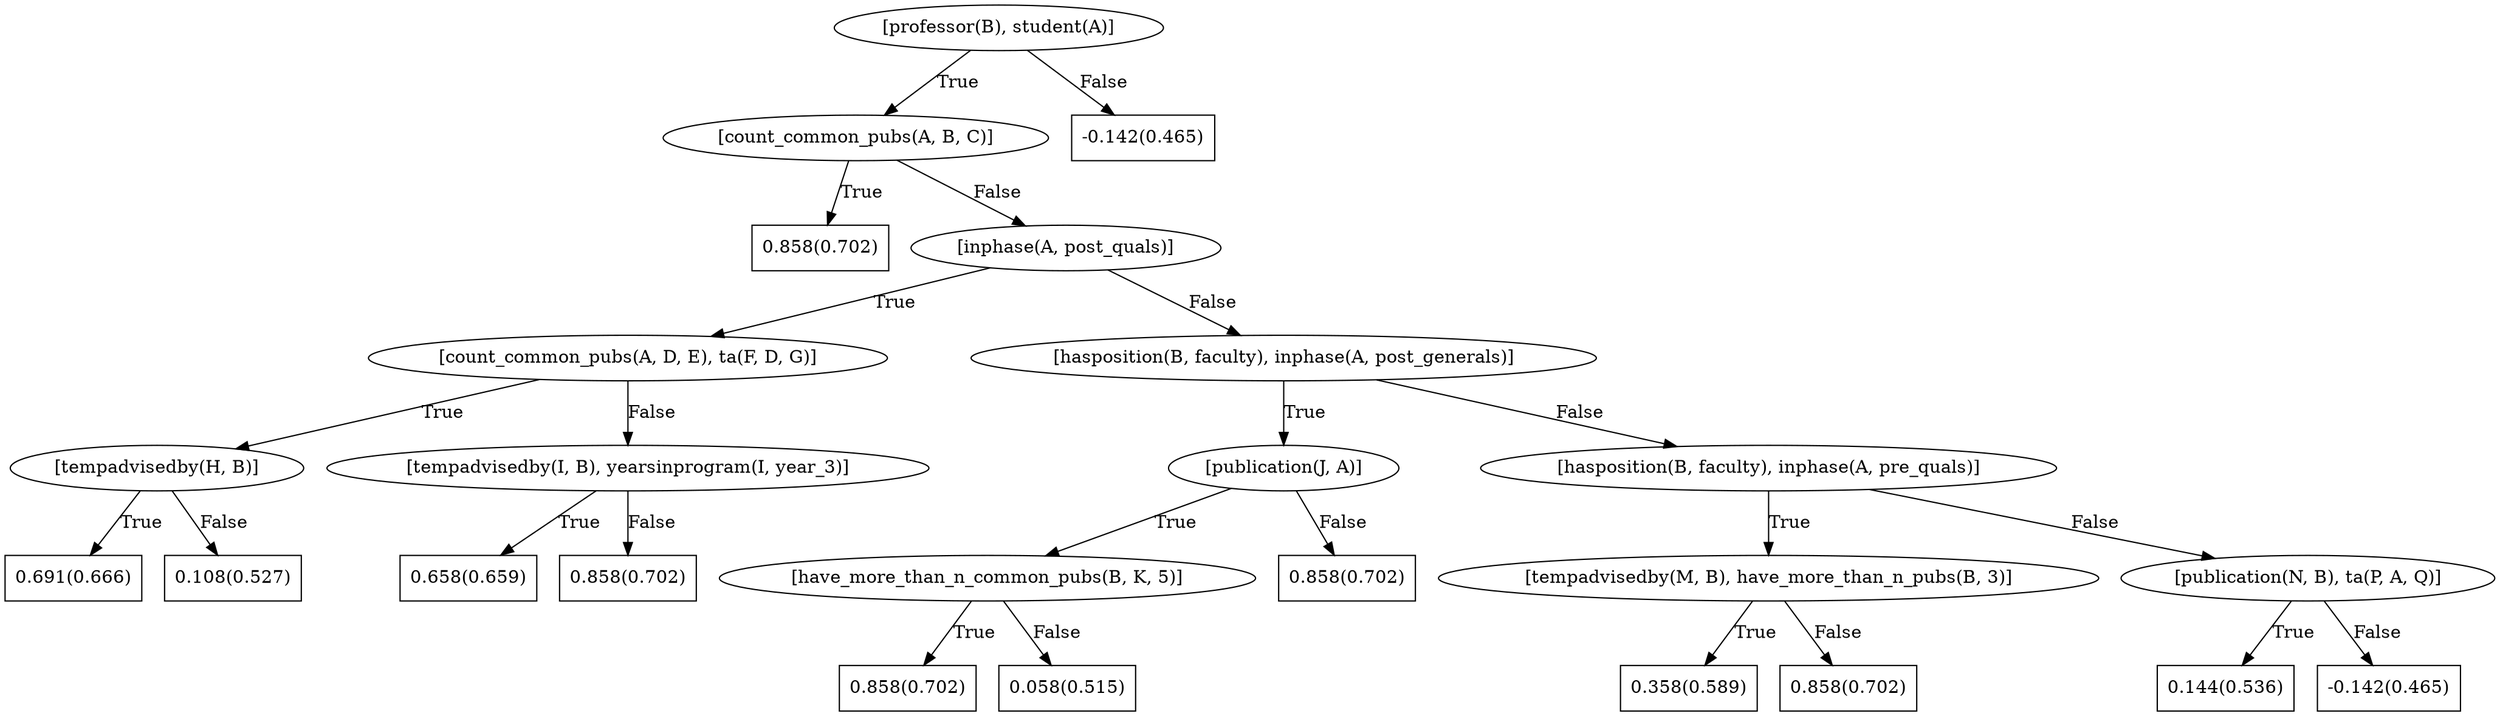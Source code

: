 digraph G{ 
1[label = "[professor(B), student(A)]"];
1 -> 2[label="True"];
1 -> 3[label="False"];
2[label = "[count_common_pubs(A, B, C)]"];
2 -> 4[label="True"];
2 -> 5[label="False"];
4[shape = box,label = "0.858(0.702)"];
5[label = "[inphase(A, post_quals)]"];
5 -> 6[label="True"];
5 -> 7[label="False"];
6[label = "[count_common_pubs(A, D, E), ta(F, D, G)]"];
6 -> 8[label="True"];
6 -> 9[label="False"];
8[label = "[tempadvisedby(H, B)]"];
8 -> 10[label="True"];
8 -> 11[label="False"];
10[shape = box,label = "0.691(0.666)"];
11[shape = box,label = "0.108(0.527)"];
9[label = "[tempadvisedby(I, B), yearsinprogram(I, year_3)]"];
9 -> 12[label="True"];
9 -> 13[label="False"];
12[shape = box,label = "0.658(0.659)"];
13[shape = box,label = "0.858(0.702)"];
7[label = "[hasposition(B, faculty), inphase(A, post_generals)]"];
7 -> 14[label="True"];
7 -> 15[label="False"];
14[label = "[publication(J, A)]"];
14 -> 16[label="True"];
14 -> 17[label="False"];
16[label = "[have_more_than_n_common_pubs(B, K, 5)]"];
16 -> 18[label="True"];
16 -> 19[label="False"];
18[shape = box,label = "0.858(0.702)"];
19[shape = box,label = "0.058(0.515)"];
17[shape = box,label = "0.858(0.702)"];
15[label = "[hasposition(B, faculty), inphase(A, pre_quals)]"];
15 -> 20[label="True"];
15 -> 21[label="False"];
20[label = "[tempadvisedby(M, B), have_more_than_n_pubs(B, 3)]"];
20 -> 22[label="True"];
20 -> 23[label="False"];
22[shape = box,label = "0.358(0.589)"];
23[shape = box,label = "0.858(0.702)"];
21[label = "[publication(N, B), ta(P, A, Q)]"];
21 -> 24[label="True"];
21 -> 25[label="False"];
24[shape = box,label = "0.144(0.536)"];
25[shape = box,label = "-0.142(0.465)"];
3[shape = box,label = "-0.142(0.465)"];
}
